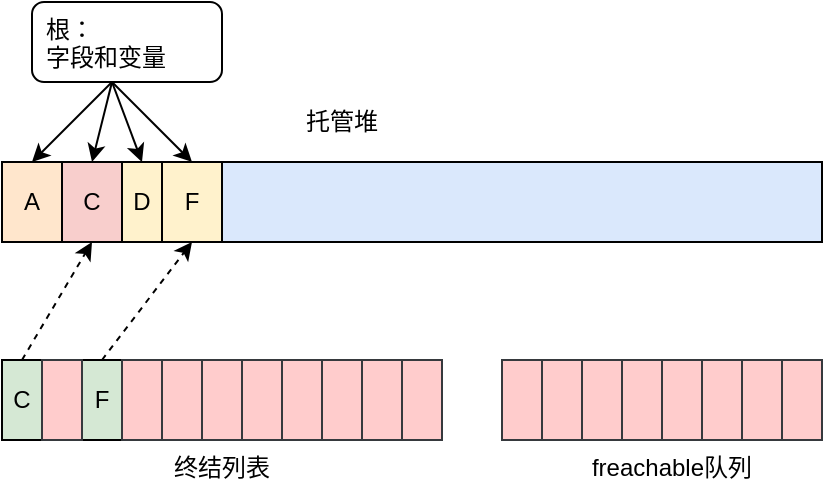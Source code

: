 <mxfile version="13.9.9" type="device"><diagram id="pz48oRtnG3kSuL2Pg-VV" name="第 1 页"><mxGraphModel dx="763" dy="670" grid="1" gridSize="10" guides="1" tooltips="1" connect="1" arrows="1" fold="1" page="1" pageScale="1" pageWidth="827" pageHeight="1169" math="0" shadow="0"><root><mxCell id="0"/><mxCell id="1" parent="0"/><mxCell id="vX8RNDFzj1aktsNVUXZF-1" value="" style="rounded=0;whiteSpace=wrap;html=1;fillColor=#dae8fc;" parent="1" vertex="1"><mxGeometry x="190" y="240" width="410" height="40" as="geometry"/></mxCell><mxCell id="vX8RNDFzj1aktsNVUXZF-4" value="A" style="rounded=0;whiteSpace=wrap;html=1;fillColor=#ffe6cc;" parent="1" vertex="1"><mxGeometry x="190" y="240" width="30" height="40" as="geometry"/></mxCell><mxCell id="vX8RNDFzj1aktsNVUXZF-6" value="C" style="rounded=0;whiteSpace=wrap;html=1;fillColor=#f8cecc;" parent="1" vertex="1"><mxGeometry x="220" y="240" width="30" height="40" as="geometry"/></mxCell><mxCell id="wmIKjS0KTQ7u7mXXUuP7-1" value="D" style="rounded=0;whiteSpace=wrap;html=1;fillColor=#fff2cc;" parent="1" vertex="1"><mxGeometry x="250" y="240" width="20" height="40" as="geometry"/></mxCell><mxCell id="wmIKjS0KTQ7u7mXXUuP7-3" value="F" style="rounded=0;whiteSpace=wrap;html=1;fillColor=#fff2cc;" parent="1" vertex="1"><mxGeometry x="270" y="240" width="30" height="40" as="geometry"/></mxCell><mxCell id="wmIKjS0KTQ7u7mXXUuP7-8" value="" style="rounded=1;whiteSpace=wrap;html=1;strokeColor=#000000;" parent="1" vertex="1"><mxGeometry x="205" y="160" width="95" height="40" as="geometry"/></mxCell><mxCell id="wmIKjS0KTQ7u7mXXUuP7-9" value="根：&lt;br&gt;字段和变量" style="text;html=1;strokeColor=none;fillColor=none;align=left;verticalAlign=top;whiteSpace=wrap;rounded=0;" parent="1" vertex="1"><mxGeometry x="210" y="160" width="70" height="40" as="geometry"/></mxCell><mxCell id="wmIKjS0KTQ7u7mXXUuP7-10" value="" style="endArrow=classic;html=1;exitX=0.5;exitY=1;exitDx=0;exitDy=0;entryX=0.5;entryY=0;entryDx=0;entryDy=0;" parent="1" source="wmIKjS0KTQ7u7mXXUuP7-9" target="vX8RNDFzj1aktsNVUXZF-4" edge="1"><mxGeometry width="50" height="50" relative="1" as="geometry"><mxPoint x="370" y="380" as="sourcePoint"/><mxPoint x="420" y="330" as="targetPoint"/></mxGeometry></mxCell><mxCell id="wmIKjS0KTQ7u7mXXUuP7-11" value="" style="endArrow=classic;html=1;exitX=0.5;exitY=1;exitDx=0;exitDy=0;entryX=0.5;entryY=0;entryDx=0;entryDy=0;" parent="1" source="wmIKjS0KTQ7u7mXXUuP7-9" target="vX8RNDFzj1aktsNVUXZF-6" edge="1"><mxGeometry width="50" height="50" relative="1" as="geometry"><mxPoint x="370" y="380" as="sourcePoint"/><mxPoint x="420" y="330" as="targetPoint"/></mxGeometry></mxCell><mxCell id="wmIKjS0KTQ7u7mXXUuP7-12" value="" style="endArrow=classic;html=1;entryX=0.5;entryY=0;entryDx=0;entryDy=0;exitX=0.5;exitY=1;exitDx=0;exitDy=0;" parent="1" source="wmIKjS0KTQ7u7mXXUuP7-9" target="wmIKjS0KTQ7u7mXXUuP7-1" edge="1"><mxGeometry width="50" height="50" relative="1" as="geometry"><mxPoint x="244" y="200" as="sourcePoint"/><mxPoint x="414" y="330" as="targetPoint"/></mxGeometry></mxCell><mxCell id="wmIKjS0KTQ7u7mXXUuP7-13" value="" style="endArrow=classic;html=1;exitX=0.5;exitY=1;exitDx=0;exitDy=0;entryX=0.5;entryY=0;entryDx=0;entryDy=0;" parent="1" source="wmIKjS0KTQ7u7mXXUuP7-9" target="wmIKjS0KTQ7u7mXXUuP7-3" edge="1"><mxGeometry width="50" height="50" relative="1" as="geometry"><mxPoint x="370" y="380" as="sourcePoint"/><mxPoint x="420" y="330" as="targetPoint"/></mxGeometry></mxCell><mxCell id="wmIKjS0KTQ7u7mXXUuP7-14" value="" style="rounded=0;whiteSpace=wrap;html=1;fillColor=#dae8fc;" parent="1" vertex="1"><mxGeometry x="190" y="339" width="220" height="40" as="geometry"/></mxCell><mxCell id="wmIKjS0KTQ7u7mXXUuP7-15" value="C" style="rounded=0;whiteSpace=wrap;html=1;fillColor=#d5e8d4;" parent="1" vertex="1"><mxGeometry x="190" y="339" width="20" height="40" as="geometry"/></mxCell><mxCell id="wmIKjS0KTQ7u7mXXUuP7-17" value="F" style="rounded=0;whiteSpace=wrap;html=1;fillColor=#d5e8d4;" parent="1" vertex="1"><mxGeometry x="230" y="339" width="20" height="40" as="geometry"/></mxCell><mxCell id="wmIKjS0KTQ7u7mXXUuP7-20" value="" style="rounded=0;whiteSpace=wrap;html=1;fillColor=#ffcccc;strokeColor=#36393d;" parent="1" vertex="1"><mxGeometry x="290" y="339" width="20" height="40" as="geometry"/></mxCell><mxCell id="wmIKjS0KTQ7u7mXXUuP7-22" value="" style="rounded=0;whiteSpace=wrap;html=1;fillColor=#ffcccc;strokeColor=#36393d;" parent="1" vertex="1"><mxGeometry x="310" y="339" width="20" height="40" as="geometry"/></mxCell><mxCell id="wmIKjS0KTQ7u7mXXUuP7-23" value="" style="rounded=0;whiteSpace=wrap;html=1;fillColor=#ffcccc;strokeColor=#36393d;" parent="1" vertex="1"><mxGeometry x="330" y="339" width="20" height="40" as="geometry"/></mxCell><mxCell id="wmIKjS0KTQ7u7mXXUuP7-24" value="" style="rounded=0;whiteSpace=wrap;html=1;fillColor=#ffcccc;strokeColor=#36393d;" parent="1" vertex="1"><mxGeometry x="350" y="339" width="20" height="40" as="geometry"/></mxCell><mxCell id="wmIKjS0KTQ7u7mXXUuP7-25" value="" style="rounded=0;whiteSpace=wrap;html=1;fillColor=#ffcccc;strokeColor=#36393d;" parent="1" vertex="1"><mxGeometry x="370" y="339" width="20" height="40" as="geometry"/></mxCell><mxCell id="wmIKjS0KTQ7u7mXXUuP7-26" value="" style="rounded=0;whiteSpace=wrap;html=1;fillColor=#ffcccc;strokeColor=#36393d;" parent="1" vertex="1"><mxGeometry x="390" y="339" width="20" height="40" as="geometry"/></mxCell><mxCell id="wmIKjS0KTQ7u7mXXUuP7-27" value="" style="endArrow=classic;html=1;exitX=0.5;exitY=0;exitDx=0;exitDy=0;entryX=0.5;entryY=1;entryDx=0;entryDy=0;dashed=1;" parent="1" source="wmIKjS0KTQ7u7mXXUuP7-15" target="vX8RNDFzj1aktsNVUXZF-6" edge="1"><mxGeometry width="50" height="50" relative="1" as="geometry"><mxPoint x="370" y="380" as="sourcePoint"/><mxPoint x="420" y="330" as="targetPoint"/></mxGeometry></mxCell><mxCell id="wmIKjS0KTQ7u7mXXUuP7-29" value="" style="endArrow=classic;html=1;exitX=0.5;exitY=0;exitDx=0;exitDy=0;entryX=0.5;entryY=1;entryDx=0;entryDy=0;dashed=1;" parent="1" source="wmIKjS0KTQ7u7mXXUuP7-17" target="wmIKjS0KTQ7u7mXXUuP7-3" edge="1"><mxGeometry width="50" height="50" relative="1" as="geometry"><mxPoint x="230" y="350" as="sourcePoint"/><mxPoint x="325" y="290" as="targetPoint"/></mxGeometry></mxCell><mxCell id="wmIKjS0KTQ7u7mXXUuP7-35" value="" style="rounded=0;whiteSpace=wrap;html=1;fillColor=#ffcccc;strokeColor=#36393d;" parent="1" vertex="1"><mxGeometry x="500" y="339" width="20" height="40" as="geometry"/></mxCell><mxCell id="wmIKjS0KTQ7u7mXXUuP7-36" value="" style="rounded=0;whiteSpace=wrap;html=1;fillColor=#ffcccc;strokeColor=#36393d;" parent="1" vertex="1"><mxGeometry x="520" y="339" width="20" height="40" as="geometry"/></mxCell><mxCell id="wmIKjS0KTQ7u7mXXUuP7-37" value="" style="rounded=0;whiteSpace=wrap;html=1;fillColor=#ffcccc;strokeColor=#36393d;" parent="1" vertex="1"><mxGeometry x="540" y="339" width="20" height="40" as="geometry"/></mxCell><mxCell id="wmIKjS0KTQ7u7mXXUuP7-38" value="" style="rounded=0;whiteSpace=wrap;html=1;fillColor=#ffcccc;strokeColor=#36393d;" parent="1" vertex="1"><mxGeometry x="560" y="339" width="20" height="40" as="geometry"/></mxCell><mxCell id="wmIKjS0KTQ7u7mXXUuP7-39" value="" style="rounded=0;whiteSpace=wrap;html=1;fillColor=#ffcccc;strokeColor=#36393d;" parent="1" vertex="1"><mxGeometry x="580" y="339" width="20" height="40" as="geometry"/></mxCell><mxCell id="wmIKjS0KTQ7u7mXXUuP7-40" value="终结列表" style="text;html=1;strokeColor=none;fillColor=none;align=center;verticalAlign=middle;whiteSpace=wrap;rounded=0;" parent="1" vertex="1"><mxGeometry x="260" y="383" width="80" height="20" as="geometry"/></mxCell><mxCell id="wmIKjS0KTQ7u7mXXUuP7-43" value="freachable队列" style="text;html=1;strokeColor=none;fillColor=none;align=center;verticalAlign=middle;whiteSpace=wrap;rounded=0;" parent="1" vertex="1"><mxGeometry x="480" y="383" width="90" height="20" as="geometry"/></mxCell><mxCell id="dstzBl4uA5ANQgRX81Dz-1" value="" style="rounded=0;whiteSpace=wrap;html=1;fillColor=#ffcccc;strokeColor=#36393d;" parent="1" vertex="1"><mxGeometry x="250" y="339" width="20" height="40" as="geometry"/></mxCell><mxCell id="dstzBl4uA5ANQgRX81Dz-2" value="" style="rounded=0;whiteSpace=wrap;html=1;fillColor=#ffcccc;strokeColor=#36393d;" parent="1" vertex="1"><mxGeometry x="270" y="339" width="20" height="40" as="geometry"/></mxCell><mxCell id="dstzBl4uA5ANQgRX81Dz-3" value="" style="rounded=0;whiteSpace=wrap;html=1;fillColor=#ffcccc;strokeColor=#36393d;" parent="1" vertex="1"><mxGeometry x="210" y="339" width="20" height="40" as="geometry"/></mxCell><mxCell id="esGYHrH2IosDiKmKheVp-1" value="" style="rounded=0;whiteSpace=wrap;html=1;fillColor=#ffcccc;strokeColor=#36393d;" vertex="1" parent="1"><mxGeometry x="440" y="339" width="20" height="40" as="geometry"/></mxCell><mxCell id="esGYHrH2IosDiKmKheVp-2" value="" style="rounded=0;whiteSpace=wrap;html=1;fillColor=#ffcccc;strokeColor=#36393d;" vertex="1" parent="1"><mxGeometry x="460" y="339" width="20" height="40" as="geometry"/></mxCell><mxCell id="esGYHrH2IosDiKmKheVp-3" value="" style="rounded=0;whiteSpace=wrap;html=1;fillColor=#ffcccc;strokeColor=#36393d;" vertex="1" parent="1"><mxGeometry x="480" y="339" width="20" height="40" as="geometry"/></mxCell><mxCell id="esGYHrH2IosDiKmKheVp-4" value="托管堆" style="text;html=1;strokeColor=none;fillColor=none;align=center;verticalAlign=middle;whiteSpace=wrap;rounded=0;" vertex="1" parent="1"><mxGeometry x="340" y="210" width="40" height="20" as="geometry"/></mxCell></root></mxGraphModel></diagram></mxfile>